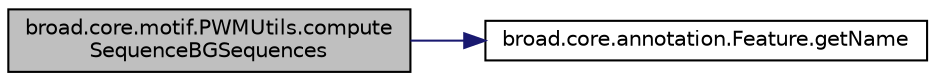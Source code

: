 digraph "broad.core.motif.PWMUtils.computeSequenceBGSequences"
{
  edge [fontname="Helvetica",fontsize="10",labelfontname="Helvetica",labelfontsize="10"];
  node [fontname="Helvetica",fontsize="10",shape=record];
  rankdir="LR";
  Node1 [label="broad.core.motif.PWMUtils.compute\lSequenceBGSequences",height=0.2,width=0.4,color="black", fillcolor="grey75", style="filled" fontcolor="black"];
  Node1 -> Node2 [color="midnightblue",fontsize="10",style="solid"];
  Node2 [label="broad.core.annotation.Feature.getName",height=0.2,width=0.4,color="black", fillcolor="white", style="filled",URL="$interfacebroad_1_1core_1_1annotation_1_1_feature.html#a7cfda06d3ea4ba04b6295675cd0fb7ec"];
}
